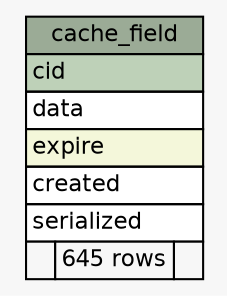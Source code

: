 // dot 2.30.1 on Mac OS X 10.8.3
// SchemaSpy rev 590
digraph "cache_field" {
  graph [
    rankdir="RL"
    bgcolor="#f7f7f7"
    nodesep="0.18"
    ranksep="0.46"
    fontname="Helvetica"
    fontsize="11"
  ];
  node [
    fontname="Helvetica"
    fontsize="11"
    shape="plaintext"
  ];
  edge [
    arrowsize="0.8"
  ];
  "cache_field" [
    label=<
    <TABLE BORDER="0" CELLBORDER="1" CELLSPACING="0" BGCOLOR="#ffffff">
      <TR><TD COLSPAN="3" BGCOLOR="#9bab96" ALIGN="CENTER">cache_field</TD></TR>
      <TR><TD PORT="cid" COLSPAN="3" BGCOLOR="#bed1b8" ALIGN="LEFT">cid</TD></TR>
      <TR><TD PORT="data" COLSPAN="3" ALIGN="LEFT">data</TD></TR>
      <TR><TD PORT="expire" COLSPAN="3" BGCOLOR="#f4f7da" ALIGN="LEFT">expire</TD></TR>
      <TR><TD PORT="created" COLSPAN="3" ALIGN="LEFT">created</TD></TR>
      <TR><TD PORT="serialized" COLSPAN="3" ALIGN="LEFT">serialized</TD></TR>
      <TR><TD ALIGN="LEFT" BGCOLOR="#f7f7f7">  </TD><TD ALIGN="RIGHT" BGCOLOR="#f7f7f7">645 rows</TD><TD ALIGN="RIGHT" BGCOLOR="#f7f7f7">  </TD></TR>
    </TABLE>>
    URL="tables/cache_field.html"
    tooltip="cache_field"
  ];
}
